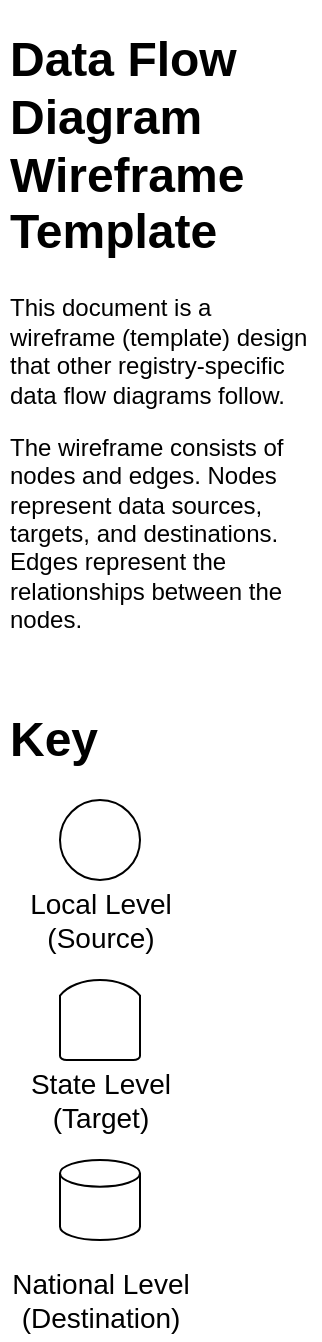 <mxfile type="github" version="12.4.9"><diagram id="1LtGkpLCPf3KZeVMqJkY" name="Page-1"><mxGraphModel grid="1" dx="920" dy="504" gridSize="10" guides="1" tooltips="1" connect="1" arrows="1" fold="1" page="1" pageScale="1" pageWidth="850" pageHeight="1100" math="0" shadow="0"><root><mxCell id="0" /><mxCell id="1" value="Text" parent="0" style="" /><mxCell id="eJA-KfrndEvYRp83sPR4-4" value="&lt;h1&gt;Data Flow Diagram Wireframe Template&lt;/h1&gt;&lt;p&gt;This document is a wireframe (template) design that other registry-specific data flow diagrams follow.&lt;/p&gt;&lt;p&gt;The wireframe consists of nodes and edges. Nodes represent data sources, targets, and destinations. Edges represent the relationships between the nodes.&lt;/p&gt;" parent="1" style="text;html=1;strokeColor=none;fillColor=none;spacing=5;spacingTop=-20;whiteSpace=wrap;overflow=hidden;rounded=0;" vertex="1"><mxGeometry as="geometry" x="40" y="40" width="160" height="320" /></mxCell><mxCell id="eJA-KfrndEvYRp83sPR4-5" value="&lt;h1&gt;Key&lt;/h1&gt;&lt;p&gt;&lt;/p&gt;" parent="1" style="text;html=1;strokeColor=none;fillColor=none;spacing=5;spacingTop=-20;whiteSpace=wrap;overflow=hidden;rounded=0;" vertex="1"><mxGeometry as="geometry" x="40" y="380" width="160" height="40" /></mxCell><mxCell id="eJA-KfrndEvYRp83sPR4-17" value="" parent="1" style="ellipse;whiteSpace=wrap;html=1;aspect=fixed;" vertex="1"><mxGeometry as="geometry" x="70" y="430" width="40" height="40" /></mxCell><mxCell id="eJA-KfrndEvYRp83sPR4-21" value="" parent="1" style="strokeWidth=1;html=1;shape=mxgraph.flowchart.delay;whiteSpace=wrap;rotation=-90;" vertex="1"><mxGeometry as="geometry" x="70" y="520" width="40" height="40" /></mxCell><mxCell id="eJA-KfrndEvYRp83sPR4-22" value="" parent="1" style="strokeWidth=1;html=1;shape=mxgraph.flowchart.database;whiteSpace=wrap;" vertex="1"><mxGeometry as="geometry" x="70" y="610" width="40" height="40" /></mxCell><mxCell id="eJA-KfrndEvYRp83sPR4-24" value="&lt;div&gt;Local Level&lt;/div&gt;&lt;div&gt;(Source)&lt;/div&gt;" parent="1" style="text;html=1;align=center;verticalAlign=middle;resizable=0;points=[];autosize=1;fontSize=14;" vertex="1"><mxGeometry as="geometry" x="45" y="470" width="90" height="40" /></mxCell><mxCell id="eJA-KfrndEvYRp83sPR4-27" value="&lt;div&gt;State Level&lt;/div&gt;&lt;div&gt;(Target)&lt;/div&gt;" parent="1" style="text;html=1;align=center;verticalAlign=middle;resizable=0;points=[];autosize=1;fontSize=14;" vertex="1"><mxGeometry as="geometry" x="45" y="560" width="90" height="40" /></mxCell><mxCell id="eJA-KfrndEvYRp83sPR4-28" value="&lt;div&gt;National Level&lt;/div&gt;&lt;div&gt;(Destination)&lt;/div&gt;" parent="1" style="text;html=1;align=center;verticalAlign=middle;resizable=0;points=[];autosize=1;fontSize=14;" vertex="1"><mxGeometry as="geometry" x="40" y="660" width="100" height="40" /></mxCell><mxCell id="eJA-KfrndEvYRp83sPR4-3" value="Edges" parent="0" style="locked=1;" visible="0" /><mxCell id="eJA-KfrndEvYRp83sPR4-16" value="" parent="eJA-KfrndEvYRp83sPR4-3" style="edgeStyle=entityRelationEdgeStyle;fontSize=12;html=1;endArrow=ERmandOne;startArrow=ERmandOne;" edge="1"><mxGeometry as="geometry" width="100" height="100" relative="1"><mxPoint as="sourcePoint" x="580" y="610" /><mxPoint as="targetPoint" x="680" y="510" /></mxGeometry></mxCell><mxCell id="eJA-KfrndEvYRp83sPR4-2" value="Nodes" parent="0" style="locked=1;" visible="0" /><mxCell id="eJA-KfrndEvYRp83sPR4-8" value="" parent="eJA-KfrndEvYRp83sPR4-2" style="ellipse;whiteSpace=wrap;html=1;aspect=fixed;" vertex="1"><mxGeometry as="geometry" x="280" y="120" width="60" height="60" /></mxCell><mxCell id="eJA-KfrndEvYRp83sPR4-9" value="" parent="eJA-KfrndEvYRp83sPR4-2" style="ellipse;whiteSpace=wrap;html=1;aspect=fixed;" vertex="1"><mxGeometry as="geometry" x="280" y="250" width="60" height="60" /></mxCell><mxCell id="eJA-KfrndEvYRp83sPR4-10" value="" parent="eJA-KfrndEvYRp83sPR4-2" style="ellipse;whiteSpace=wrap;html=1;aspect=fixed;" vertex="1"><mxGeometry as="geometry" x="280" y="360" width="60" height="60" /></mxCell></root></mxGraphModel></diagram></mxfile>